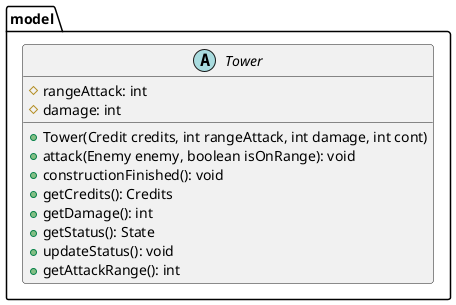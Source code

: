 @startuml
'https://plantuml.com/class-diagram
'TODO: tower has a Credit instance protected
'TODO: tower has a State protected
package model {
    abstract class Tower {
        # rangeAttack: int
        # damage: int

        + Tower(Credit credits, int rangeAttack, int damage, int cont)
        + attack(Enemy enemy, boolean isOnRange): void
        + constructionFinished(): void
        + getCredits(): Credits
        + getDamage(): int
        + getStatus(): State
        + updateStatus(): void
        + getAttackRange(): int
    }
}

@enduml